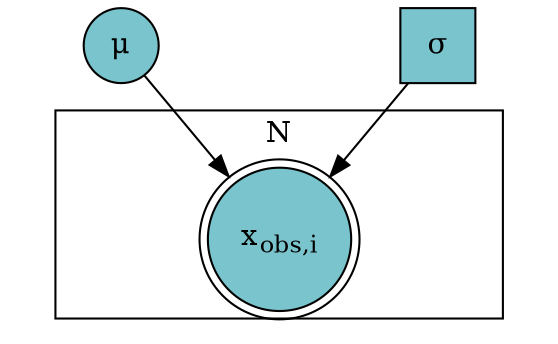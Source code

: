 digraph BGMexample1 {

    margin=0;
    ratio=0.6; 
    compound=true; 
    node[style=filled,shape=circle,color=black, fillcolor=cadetblue3,fixedsize=false];
    rankdir =TB;
    
    subgraph cluster0 {
        label=N;
        # Observations
        x_rec[label=<x<SUB>obs,i</SUB>>,shape=doublecircle]; 
    }

    # Parameters
    mu[label="&mu;"];
    sigma[label="&sigma;",shape=square];

    # Links to observed nodes
    mu -> x_rec;
    sigma -> x_rec;
}
